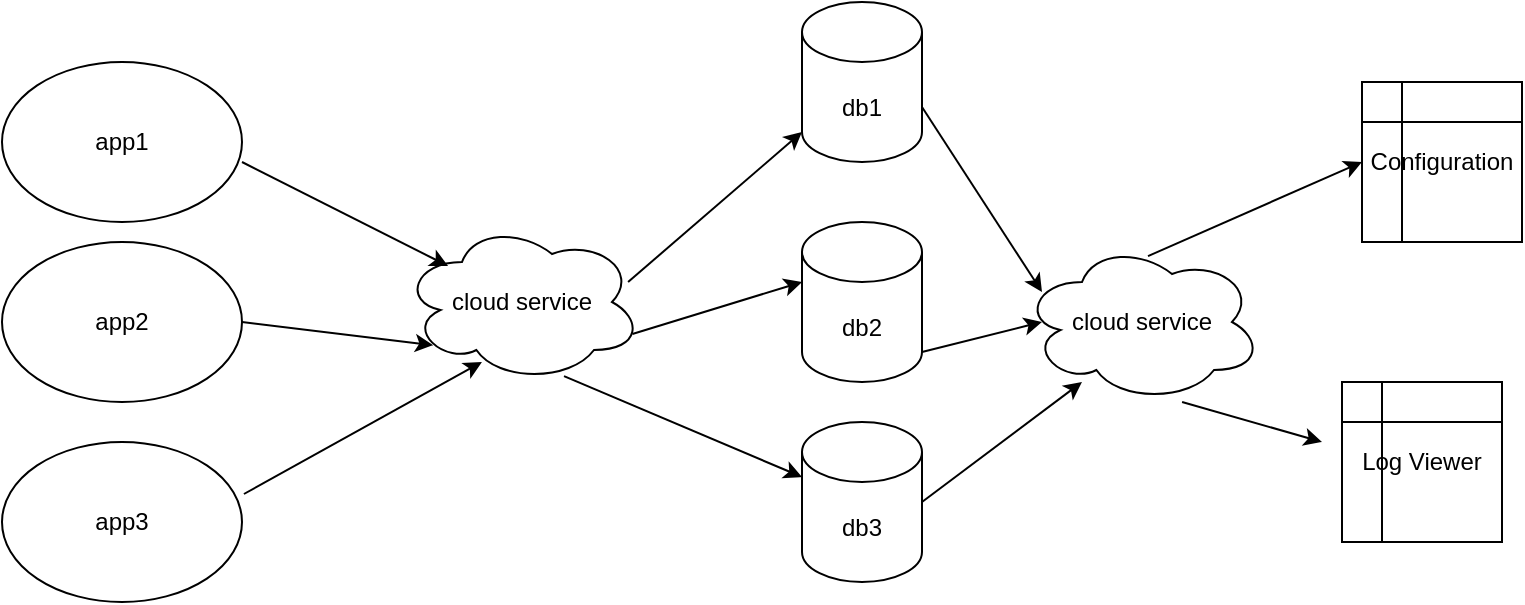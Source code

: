 <mxfile version="14.8.5" type="github"><diagram id="xvKgQSghzZq2tRreqABY" name="Page-1"><mxGraphModel dx="1108" dy="482" grid="1" gridSize="10" guides="1" tooltips="1" connect="1" arrows="1" fold="1" page="1" pageScale="1" pageWidth="827" pageHeight="1169" math="0" shadow="0"><root><mxCell id="0"/><mxCell id="1" parent="0"/><mxCell id="dB5kBgmBfkfy6RZbMfpA-10" value="app1" style="ellipse;whiteSpace=wrap;html=1;" vertex="1" parent="1"><mxGeometry x="40" y="120" width="120" height="80" as="geometry"/></mxCell><mxCell id="dB5kBgmBfkfy6RZbMfpA-11" value="app2" style="ellipse;whiteSpace=wrap;html=1;" vertex="1" parent="1"><mxGeometry x="40" y="210" width="120" height="80" as="geometry"/></mxCell><mxCell id="dB5kBgmBfkfy6RZbMfpA-12" value="app3" style="ellipse;whiteSpace=wrap;html=1;" vertex="1" parent="1"><mxGeometry x="40" y="310" width="120" height="80" as="geometry"/></mxCell><mxCell id="dB5kBgmBfkfy6RZbMfpA-15" value="cloud service" style="ellipse;shape=cloud;whiteSpace=wrap;html=1;" vertex="1" parent="1"><mxGeometry x="240" y="200" width="120" height="80" as="geometry"/></mxCell><mxCell id="dB5kBgmBfkfy6RZbMfpA-19" value="" style="endArrow=classic;html=1;exitX=1;exitY=0.625;exitDx=0;exitDy=0;exitPerimeter=0;entryX=0.192;entryY=0.275;entryDx=0;entryDy=0;entryPerimeter=0;" edge="1" parent="1" source="dB5kBgmBfkfy6RZbMfpA-10" target="dB5kBgmBfkfy6RZbMfpA-15"><mxGeometry width="50" height="50" relative="1" as="geometry"><mxPoint x="390" y="280" as="sourcePoint"/><mxPoint x="440" y="230" as="targetPoint"/></mxGeometry></mxCell><mxCell id="dB5kBgmBfkfy6RZbMfpA-20" value="" style="endArrow=classic;html=1;exitX=1;exitY=0.5;exitDx=0;exitDy=0;entryX=0.13;entryY=0.77;entryDx=0;entryDy=0;entryPerimeter=0;" edge="1" parent="1" source="dB5kBgmBfkfy6RZbMfpA-11" target="dB5kBgmBfkfy6RZbMfpA-15"><mxGeometry width="50" height="50" relative="1" as="geometry"><mxPoint x="390" y="280" as="sourcePoint"/><mxPoint x="440" y="230" as="targetPoint"/></mxGeometry></mxCell><mxCell id="dB5kBgmBfkfy6RZbMfpA-21" value="" style="endArrow=classic;html=1;exitX=1.008;exitY=0.325;exitDx=0;exitDy=0;exitPerimeter=0;entryX=0.333;entryY=0.875;entryDx=0;entryDy=0;entryPerimeter=0;" edge="1" parent="1" source="dB5kBgmBfkfy6RZbMfpA-12" target="dB5kBgmBfkfy6RZbMfpA-15"><mxGeometry width="50" height="50" relative="1" as="geometry"><mxPoint x="390" y="280" as="sourcePoint"/><mxPoint x="300" y="290" as="targetPoint"/></mxGeometry></mxCell><mxCell id="dB5kBgmBfkfy6RZbMfpA-22" value="db2" style="shape=cylinder3;whiteSpace=wrap;html=1;boundedLbl=1;backgroundOutline=1;size=15;" vertex="1" parent="1"><mxGeometry x="440" y="200" width="60" height="80" as="geometry"/></mxCell><mxCell id="dB5kBgmBfkfy6RZbMfpA-23" value="db3" style="shape=cylinder3;whiteSpace=wrap;html=1;boundedLbl=1;backgroundOutline=1;size=15;" vertex="1" parent="1"><mxGeometry x="440" y="300" width="60" height="80" as="geometry"/></mxCell><mxCell id="dB5kBgmBfkfy6RZbMfpA-24" value="db1" style="shape=cylinder3;whiteSpace=wrap;html=1;boundedLbl=1;backgroundOutline=1;size=15;" vertex="1" parent="1"><mxGeometry x="440" y="90" width="60" height="80" as="geometry"/></mxCell><mxCell id="dB5kBgmBfkfy6RZbMfpA-25" value="" style="endArrow=classic;html=1;exitX=0.96;exitY=0.7;exitDx=0;exitDy=0;exitPerimeter=0;" edge="1" parent="1" source="dB5kBgmBfkfy6RZbMfpA-15"><mxGeometry width="50" height="50" relative="1" as="geometry"><mxPoint x="390" y="280" as="sourcePoint"/><mxPoint x="440" y="230" as="targetPoint"/></mxGeometry></mxCell><mxCell id="dB5kBgmBfkfy6RZbMfpA-26" value="" style="endArrow=classic;html=1;exitX=0.942;exitY=0.375;exitDx=0;exitDy=0;exitPerimeter=0;entryX=0;entryY=1;entryDx=0;entryDy=-15;entryPerimeter=0;" edge="1" parent="1" source="dB5kBgmBfkfy6RZbMfpA-15" target="dB5kBgmBfkfy6RZbMfpA-24"><mxGeometry width="50" height="50" relative="1" as="geometry"><mxPoint x="390" y="280" as="sourcePoint"/><mxPoint x="440" y="230" as="targetPoint"/></mxGeometry></mxCell><mxCell id="dB5kBgmBfkfy6RZbMfpA-27" value="" style="endArrow=classic;html=1;exitX=0.675;exitY=0.963;exitDx=0;exitDy=0;exitPerimeter=0;entryX=0;entryY=0;entryDx=0;entryDy=27.5;entryPerimeter=0;" edge="1" parent="1" source="dB5kBgmBfkfy6RZbMfpA-15" target="dB5kBgmBfkfy6RZbMfpA-23"><mxGeometry width="50" height="50" relative="1" as="geometry"><mxPoint x="390" y="280" as="sourcePoint"/><mxPoint x="440" y="230" as="targetPoint"/></mxGeometry></mxCell><mxCell id="dB5kBgmBfkfy6RZbMfpA-30" value="" style="endArrow=classic;html=1;entryX=0;entryY=0.25;entryDx=0;entryDy=0;exitX=1;exitY=0;exitDx=0;exitDy=52.5;exitPerimeter=0;" edge="1" parent="1" source="dB5kBgmBfkfy6RZbMfpA-24"><mxGeometry width="50" height="50" relative="1" as="geometry"><mxPoint x="510" y="150" as="sourcePoint"/><mxPoint x="560" y="235" as="targetPoint"/></mxGeometry></mxCell><mxCell id="dB5kBgmBfkfy6RZbMfpA-31" value="" style="endArrow=classic;html=1;entryX=0;entryY=0.5;entryDx=0;entryDy=0;exitX=1;exitY=1;exitDx=0;exitDy=-15;exitPerimeter=0;" edge="1" parent="1" source="dB5kBgmBfkfy6RZbMfpA-22"><mxGeometry width="50" height="50" relative="1" as="geometry"><mxPoint x="510" y="270" as="sourcePoint"/><mxPoint x="560" y="250" as="targetPoint"/></mxGeometry></mxCell><mxCell id="dB5kBgmBfkfy6RZbMfpA-34" value="" style="endArrow=classic;html=1;exitX=1;exitY=0.5;exitDx=0;exitDy=0;exitPerimeter=0;" edge="1" parent="1" source="dB5kBgmBfkfy6RZbMfpA-23"><mxGeometry width="50" height="50" relative="1" as="geometry"><mxPoint x="390" y="280" as="sourcePoint"/><mxPoint x="580" y="280" as="targetPoint"/></mxGeometry></mxCell><mxCell id="dB5kBgmBfkfy6RZbMfpA-37" value="cloud service" style="ellipse;shape=cloud;whiteSpace=wrap;html=1;" vertex="1" parent="1"><mxGeometry x="550" y="210" width="120" height="80" as="geometry"/></mxCell><mxCell id="dB5kBgmBfkfy6RZbMfpA-40" value="Log Viewer" style="shape=internalStorage;whiteSpace=wrap;html=1;backgroundOutline=1;" vertex="1" parent="1"><mxGeometry x="710" y="280" width="80" height="80" as="geometry"/></mxCell><mxCell id="dB5kBgmBfkfy6RZbMfpA-42" value="" style="endArrow=classic;html=1;exitX=0.667;exitY=1;exitDx=0;exitDy=0;exitPerimeter=0;" edge="1" parent="1" source="dB5kBgmBfkfy6RZbMfpA-37"><mxGeometry width="50" height="50" relative="1" as="geometry"><mxPoint x="640" y="300" as="sourcePoint"/><mxPoint x="700" y="310" as="targetPoint"/></mxGeometry></mxCell><mxCell id="dB5kBgmBfkfy6RZbMfpA-43" value="Configuration" style="shape=internalStorage;whiteSpace=wrap;html=1;backgroundOutline=1;" vertex="1" parent="1"><mxGeometry x="720" y="130" width="80" height="80" as="geometry"/></mxCell><mxCell id="dB5kBgmBfkfy6RZbMfpA-44" value="" style="endArrow=classic;html=1;exitX=0.525;exitY=0.088;exitDx=0;exitDy=0;exitPerimeter=0;entryX=0;entryY=0.5;entryDx=0;entryDy=0;" edge="1" parent="1" source="dB5kBgmBfkfy6RZbMfpA-37" target="dB5kBgmBfkfy6RZbMfpA-43"><mxGeometry width="50" height="50" relative="1" as="geometry"><mxPoint x="390" y="280" as="sourcePoint"/><mxPoint x="440" y="230" as="targetPoint"/></mxGeometry></mxCell></root></mxGraphModel></diagram></mxfile>
